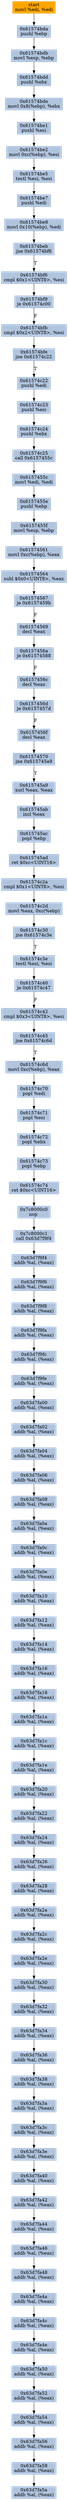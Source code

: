 digraph G {
node[shape=rectangle,style=filled,fillcolor=lightsteelblue,color=lightsteelblue]
bgcolor="transparent"
a0x61574bd8movl_edi_edi[label="start\nmovl %edi, %edi",color="lightgrey",fillcolor="orange"];
a0x61574bdapushl_ebp[label="0x61574bda\npushl %ebp"];
a0x61574bdbmovl_esp_ebp[label="0x61574bdb\nmovl %esp, %ebp"];
a0x61574bddpushl_ebx[label="0x61574bdd\npushl %ebx"];
a0x61574bdemovl_0x8ebp__ebx[label="0x61574bde\nmovl 0x8(%ebp), %ebx"];
a0x61574be1pushl_esi[label="0x61574be1\npushl %esi"];
a0x61574be2movl_0xcebp__esi[label="0x61574be2\nmovl 0xc(%ebp), %esi"];
a0x61574be5testl_esi_esi[label="0x61574be5\ntestl %esi, %esi"];
a0x61574be7pushl_edi[label="0x61574be7\npushl %edi"];
a0x61574be8movl_0x10ebp__edi[label="0x61574be8\nmovl 0x10(%ebp), %edi"];
a0x61574bebjne_0x61574bf6[label="0x61574beb\njne 0x61574bf6"];
a0x61574bf6cmpl_0x1UINT8_esi[label="0x61574bf6\ncmpl $0x1<UINT8>, %esi"];
a0x61574bf9je_0x61574c00[label="0x61574bf9\nje 0x61574c00"];
a0x61574bfbcmpl_0x2UINT8_esi[label="0x61574bfb\ncmpl $0x2<UINT8>, %esi"];
a0x61574bfejne_0x61574c22[label="0x61574bfe\njne 0x61574c22"];
a0x61574c22pushl_edi[label="0x61574c22\npushl %edi"];
a0x61574c23pushl_esi[label="0x61574c23\npushl %esi"];
a0x61574c24pushl_ebx[label="0x61574c24\npushl %ebx"];
a0x61574c25call_0x6157455c[label="0x61574c25\ncall 0x6157455c"];
a0x6157455cmovl_edi_edi[label="0x6157455c\nmovl %edi, %edi"];
a0x6157455epushl_ebp[label="0x6157455e\npushl %ebp"];
a0x6157455fmovl_esp_ebp[label="0x6157455f\nmovl %esp, %ebp"];
a0x61574561movl_0xcebp__eax[label="0x61574561\nmovl 0xc(%ebp), %eax"];
a0x61574564subl_0x0UINT8_eax[label="0x61574564\nsubl $0x0<UINT8>, %eax"];
a0x61574567je_0x6157459b[label="0x61574567\nje 0x6157459b"];
a0x61574569decl_eax[label="0x61574569\ndecl %eax"];
a0x6157456aje_0x61574588[label="0x6157456a\nje 0x61574588"];
a0x6157456cdecl_eax[label="0x6157456c\ndecl %eax"];
a0x6157456dje_0x6157457d[label="0x6157456d\nje 0x6157457d"];
a0x6157456fdecl_eax[label="0x6157456f\ndecl %eax"];
a0x61574570jne_0x615745a9[label="0x61574570\njne 0x615745a9"];
a0x615745a9xorl_eax_eax[label="0x615745a9\nxorl %eax, %eax"];
a0x615745abincl_eax[label="0x615745ab\nincl %eax"];
a0x615745acpopl_ebp[label="0x615745ac\npopl %ebp"];
a0x615745adret_0xcUINT16[label="0x615745ad\nret $0xc<UINT16>"];
a0x61574c2acmpl_0x1UINT8_esi[label="0x61574c2a\ncmpl $0x1<UINT8>, %esi"];
a0x61574c2dmovl_eax_0xcebp_[label="0x61574c2d\nmovl %eax, 0xc(%ebp)"];
a0x61574c30jne_0x61574c3e[label="0x61574c30\njne 0x61574c3e"];
a0x61574c3etestl_esi_esi[label="0x61574c3e\ntestl %esi, %esi"];
a0x61574c40je_0x61574c47[label="0x61574c40\nje 0x61574c47"];
a0x61574c42cmpl_0x3UINT8_esi[label="0x61574c42\ncmpl $0x3<UINT8>, %esi"];
a0x61574c45jne_0x61574c6d[label="0x61574c45\njne 0x61574c6d"];
a0x61574c6dmovl_0xcebp__eax[label="0x61574c6d\nmovl 0xc(%ebp), %eax"];
a0x61574c70popl_edi[label="0x61574c70\npopl %edi"];
a0x61574c71popl_esi[label="0x61574c71\npopl %esi"];
a0x61574c72popl_ebx[label="0x61574c72\npopl %ebx"];
a0x61574c73popl_ebp[label="0x61574c73\npopl %ebp"];
a0x61574c74ret_0xcUINT16[label="0x61574c74\nret $0xc<UINT16>"];
a0x7c8000c0nop_[label="0x7c8000c0\nnop "];
a0x7c8000c1call_0x63d7f9f4[label="0x7c8000c1\ncall 0x63d7f9f4"];
a0x63d7f9f4addb_al_eax_[label="0x63d7f9f4\naddb %al, (%eax)"];
a0x63d7f9f6addb_al_eax_[label="0x63d7f9f6\naddb %al, (%eax)"];
a0x63d7f9f8addb_al_eax_[label="0x63d7f9f8\naddb %al, (%eax)"];
a0x63d7f9faaddb_al_eax_[label="0x63d7f9fa\naddb %al, (%eax)"];
a0x63d7f9fcaddb_al_eax_[label="0x63d7f9fc\naddb %al, (%eax)"];
a0x63d7f9feaddb_al_eax_[label="0x63d7f9fe\naddb %al, (%eax)"];
a0x63d7fa00addb_al_eax_[label="0x63d7fa00\naddb %al, (%eax)"];
a0x63d7fa02addb_al_eax_[label="0x63d7fa02\naddb %al, (%eax)"];
a0x63d7fa04addb_al_eax_[label="0x63d7fa04\naddb %al, (%eax)"];
a0x63d7fa06addb_al_eax_[label="0x63d7fa06\naddb %al, (%eax)"];
a0x63d7fa08addb_al_eax_[label="0x63d7fa08\naddb %al, (%eax)"];
a0x63d7fa0aaddb_al_eax_[label="0x63d7fa0a\naddb %al, (%eax)"];
a0x63d7fa0caddb_al_eax_[label="0x63d7fa0c\naddb %al, (%eax)"];
a0x63d7fa0eaddb_al_eax_[label="0x63d7fa0e\naddb %al, (%eax)"];
a0x63d7fa10addb_al_eax_[label="0x63d7fa10\naddb %al, (%eax)"];
a0x63d7fa12addb_al_eax_[label="0x63d7fa12\naddb %al, (%eax)"];
a0x63d7fa14addb_al_eax_[label="0x63d7fa14\naddb %al, (%eax)"];
a0x63d7fa16addb_al_eax_[label="0x63d7fa16\naddb %al, (%eax)"];
a0x63d7fa18addb_al_eax_[label="0x63d7fa18\naddb %al, (%eax)"];
a0x63d7fa1aaddb_al_eax_[label="0x63d7fa1a\naddb %al, (%eax)"];
a0x63d7fa1caddb_al_eax_[label="0x63d7fa1c\naddb %al, (%eax)"];
a0x63d7fa1eaddb_al_eax_[label="0x63d7fa1e\naddb %al, (%eax)"];
a0x63d7fa20addb_al_eax_[label="0x63d7fa20\naddb %al, (%eax)"];
a0x63d7fa22addb_al_eax_[label="0x63d7fa22\naddb %al, (%eax)"];
a0x63d7fa24addb_al_eax_[label="0x63d7fa24\naddb %al, (%eax)"];
a0x63d7fa26addb_al_eax_[label="0x63d7fa26\naddb %al, (%eax)"];
a0x63d7fa28addb_al_eax_[label="0x63d7fa28\naddb %al, (%eax)"];
a0x63d7fa2aaddb_al_eax_[label="0x63d7fa2a\naddb %al, (%eax)"];
a0x63d7fa2caddb_al_eax_[label="0x63d7fa2c\naddb %al, (%eax)"];
a0x63d7fa2eaddb_al_eax_[label="0x63d7fa2e\naddb %al, (%eax)"];
a0x63d7fa30addb_al_eax_[label="0x63d7fa30\naddb %al, (%eax)"];
a0x63d7fa32addb_al_eax_[label="0x63d7fa32\naddb %al, (%eax)"];
a0x63d7fa34addb_al_eax_[label="0x63d7fa34\naddb %al, (%eax)"];
a0x63d7fa36addb_al_eax_[label="0x63d7fa36\naddb %al, (%eax)"];
a0x63d7fa38addb_al_eax_[label="0x63d7fa38\naddb %al, (%eax)"];
a0x63d7fa3aaddb_al_eax_[label="0x63d7fa3a\naddb %al, (%eax)"];
a0x63d7fa3caddb_al_eax_[label="0x63d7fa3c\naddb %al, (%eax)"];
a0x63d7fa3eaddb_al_eax_[label="0x63d7fa3e\naddb %al, (%eax)"];
a0x63d7fa40addb_al_eax_[label="0x63d7fa40\naddb %al, (%eax)"];
a0x63d7fa42addb_al_eax_[label="0x63d7fa42\naddb %al, (%eax)"];
a0x63d7fa44addb_al_eax_[label="0x63d7fa44\naddb %al, (%eax)"];
a0x63d7fa46addb_al_eax_[label="0x63d7fa46\naddb %al, (%eax)"];
a0x63d7fa48addb_al_eax_[label="0x63d7fa48\naddb %al, (%eax)"];
a0x63d7fa4aaddb_al_eax_[label="0x63d7fa4a\naddb %al, (%eax)"];
a0x63d7fa4caddb_al_eax_[label="0x63d7fa4c\naddb %al, (%eax)"];
a0x63d7fa4eaddb_al_eax_[label="0x63d7fa4e\naddb %al, (%eax)"];
a0x63d7fa50addb_al_eax_[label="0x63d7fa50\naddb %al, (%eax)"];
a0x63d7fa52addb_al_eax_[label="0x63d7fa52\naddb %al, (%eax)"];
a0x63d7fa54addb_al_eax_[label="0x63d7fa54\naddb %al, (%eax)"];
a0x63d7fa56addb_al_eax_[label="0x63d7fa56\naddb %al, (%eax)"];
a0x63d7fa58addb_al_eax_[label="0x63d7fa58\naddb %al, (%eax)"];
a0x63d7fa5aaddb_al_eax_[label="0x63d7fa5a\naddb %al, (%eax)"];
a0x61574bd8movl_edi_edi -> a0x61574bdapushl_ebp [color="#000000"];
a0x61574bdapushl_ebp -> a0x61574bdbmovl_esp_ebp [color="#000000"];
a0x61574bdbmovl_esp_ebp -> a0x61574bddpushl_ebx [color="#000000"];
a0x61574bddpushl_ebx -> a0x61574bdemovl_0x8ebp__ebx [color="#000000"];
a0x61574bdemovl_0x8ebp__ebx -> a0x61574be1pushl_esi [color="#000000"];
a0x61574be1pushl_esi -> a0x61574be2movl_0xcebp__esi [color="#000000"];
a0x61574be2movl_0xcebp__esi -> a0x61574be5testl_esi_esi [color="#000000"];
a0x61574be5testl_esi_esi -> a0x61574be7pushl_edi [color="#000000"];
a0x61574be7pushl_edi -> a0x61574be8movl_0x10ebp__edi [color="#000000"];
a0x61574be8movl_0x10ebp__edi -> a0x61574bebjne_0x61574bf6 [color="#000000"];
a0x61574bebjne_0x61574bf6 -> a0x61574bf6cmpl_0x1UINT8_esi [color="#000000",label="T"];
a0x61574bf6cmpl_0x1UINT8_esi -> a0x61574bf9je_0x61574c00 [color="#000000"];
a0x61574bf9je_0x61574c00 -> a0x61574bfbcmpl_0x2UINT8_esi [color="#000000",label="F"];
a0x61574bfbcmpl_0x2UINT8_esi -> a0x61574bfejne_0x61574c22 [color="#000000"];
a0x61574bfejne_0x61574c22 -> a0x61574c22pushl_edi [color="#000000",label="T"];
a0x61574c22pushl_edi -> a0x61574c23pushl_esi [color="#000000"];
a0x61574c23pushl_esi -> a0x61574c24pushl_ebx [color="#000000"];
a0x61574c24pushl_ebx -> a0x61574c25call_0x6157455c [color="#000000"];
a0x61574c25call_0x6157455c -> a0x6157455cmovl_edi_edi [color="#000000"];
a0x6157455cmovl_edi_edi -> a0x6157455epushl_ebp [color="#000000"];
a0x6157455epushl_ebp -> a0x6157455fmovl_esp_ebp [color="#000000"];
a0x6157455fmovl_esp_ebp -> a0x61574561movl_0xcebp__eax [color="#000000"];
a0x61574561movl_0xcebp__eax -> a0x61574564subl_0x0UINT8_eax [color="#000000"];
a0x61574564subl_0x0UINT8_eax -> a0x61574567je_0x6157459b [color="#000000"];
a0x61574567je_0x6157459b -> a0x61574569decl_eax [color="#000000",label="F"];
a0x61574569decl_eax -> a0x6157456aje_0x61574588 [color="#000000"];
a0x6157456aje_0x61574588 -> a0x6157456cdecl_eax [color="#000000",label="F"];
a0x6157456cdecl_eax -> a0x6157456dje_0x6157457d [color="#000000"];
a0x6157456dje_0x6157457d -> a0x6157456fdecl_eax [color="#000000",label="F"];
a0x6157456fdecl_eax -> a0x61574570jne_0x615745a9 [color="#000000"];
a0x61574570jne_0x615745a9 -> a0x615745a9xorl_eax_eax [color="#000000",label="T"];
a0x615745a9xorl_eax_eax -> a0x615745abincl_eax [color="#000000"];
a0x615745abincl_eax -> a0x615745acpopl_ebp [color="#000000"];
a0x615745acpopl_ebp -> a0x615745adret_0xcUINT16 [color="#000000"];
a0x615745adret_0xcUINT16 -> a0x61574c2acmpl_0x1UINT8_esi [color="#000000"];
a0x61574c2acmpl_0x1UINT8_esi -> a0x61574c2dmovl_eax_0xcebp_ [color="#000000"];
a0x61574c2dmovl_eax_0xcebp_ -> a0x61574c30jne_0x61574c3e [color="#000000"];
a0x61574c30jne_0x61574c3e -> a0x61574c3etestl_esi_esi [color="#000000",label="T"];
a0x61574c3etestl_esi_esi -> a0x61574c40je_0x61574c47 [color="#000000"];
a0x61574c40je_0x61574c47 -> a0x61574c42cmpl_0x3UINT8_esi [color="#000000",label="F"];
a0x61574c42cmpl_0x3UINT8_esi -> a0x61574c45jne_0x61574c6d [color="#000000"];
a0x61574c45jne_0x61574c6d -> a0x61574c6dmovl_0xcebp__eax [color="#000000",label="T"];
a0x61574c6dmovl_0xcebp__eax -> a0x61574c70popl_edi [color="#000000"];
a0x61574c70popl_edi -> a0x61574c71popl_esi [color="#000000"];
a0x61574c71popl_esi -> a0x61574c72popl_ebx [color="#000000"];
a0x61574c72popl_ebx -> a0x61574c73popl_ebp [color="#000000"];
a0x61574c73popl_ebp -> a0x61574c74ret_0xcUINT16 [color="#000000"];
a0x61574c74ret_0xcUINT16 -> a0x7c8000c0nop_ [color="#000000"];
a0x7c8000c0nop_ -> a0x7c8000c1call_0x63d7f9f4 [color="#000000"];
a0x7c8000c1call_0x63d7f9f4 -> a0x63d7f9f4addb_al_eax_ [color="#000000"];
a0x63d7f9f4addb_al_eax_ -> a0x63d7f9f6addb_al_eax_ [color="#000000"];
a0x63d7f9f6addb_al_eax_ -> a0x63d7f9f8addb_al_eax_ [color="#000000"];
a0x63d7f9f8addb_al_eax_ -> a0x63d7f9faaddb_al_eax_ [color="#000000"];
a0x63d7f9faaddb_al_eax_ -> a0x63d7f9fcaddb_al_eax_ [color="#000000"];
a0x63d7f9fcaddb_al_eax_ -> a0x63d7f9feaddb_al_eax_ [color="#000000"];
a0x63d7f9feaddb_al_eax_ -> a0x63d7fa00addb_al_eax_ [color="#000000"];
a0x63d7fa00addb_al_eax_ -> a0x63d7fa02addb_al_eax_ [color="#000000"];
a0x63d7fa02addb_al_eax_ -> a0x63d7fa04addb_al_eax_ [color="#000000"];
a0x63d7fa04addb_al_eax_ -> a0x63d7fa06addb_al_eax_ [color="#000000"];
a0x63d7fa06addb_al_eax_ -> a0x63d7fa08addb_al_eax_ [color="#000000"];
a0x63d7fa08addb_al_eax_ -> a0x63d7fa0aaddb_al_eax_ [color="#000000"];
a0x63d7fa0aaddb_al_eax_ -> a0x63d7fa0caddb_al_eax_ [color="#000000"];
a0x63d7fa0caddb_al_eax_ -> a0x63d7fa0eaddb_al_eax_ [color="#000000"];
a0x63d7fa0eaddb_al_eax_ -> a0x63d7fa10addb_al_eax_ [color="#000000"];
a0x63d7fa10addb_al_eax_ -> a0x63d7fa12addb_al_eax_ [color="#000000"];
a0x63d7fa12addb_al_eax_ -> a0x63d7fa14addb_al_eax_ [color="#000000"];
a0x63d7fa14addb_al_eax_ -> a0x63d7fa16addb_al_eax_ [color="#000000"];
a0x63d7fa16addb_al_eax_ -> a0x63d7fa18addb_al_eax_ [color="#000000"];
a0x63d7fa18addb_al_eax_ -> a0x63d7fa1aaddb_al_eax_ [color="#000000"];
a0x63d7fa1aaddb_al_eax_ -> a0x63d7fa1caddb_al_eax_ [color="#000000"];
a0x63d7fa1caddb_al_eax_ -> a0x63d7fa1eaddb_al_eax_ [color="#000000"];
a0x63d7fa1eaddb_al_eax_ -> a0x63d7fa20addb_al_eax_ [color="#000000"];
a0x63d7fa20addb_al_eax_ -> a0x63d7fa22addb_al_eax_ [color="#000000"];
a0x63d7fa22addb_al_eax_ -> a0x63d7fa24addb_al_eax_ [color="#000000"];
a0x63d7fa24addb_al_eax_ -> a0x63d7fa26addb_al_eax_ [color="#000000"];
a0x63d7fa26addb_al_eax_ -> a0x63d7fa28addb_al_eax_ [color="#000000"];
a0x63d7fa28addb_al_eax_ -> a0x63d7fa2aaddb_al_eax_ [color="#000000"];
a0x63d7fa2aaddb_al_eax_ -> a0x63d7fa2caddb_al_eax_ [color="#000000"];
a0x63d7fa2caddb_al_eax_ -> a0x63d7fa2eaddb_al_eax_ [color="#000000"];
a0x63d7fa2eaddb_al_eax_ -> a0x63d7fa30addb_al_eax_ [color="#000000"];
a0x63d7fa30addb_al_eax_ -> a0x63d7fa32addb_al_eax_ [color="#000000"];
a0x63d7fa32addb_al_eax_ -> a0x63d7fa34addb_al_eax_ [color="#000000"];
a0x63d7fa34addb_al_eax_ -> a0x63d7fa36addb_al_eax_ [color="#000000"];
a0x63d7fa36addb_al_eax_ -> a0x63d7fa38addb_al_eax_ [color="#000000"];
a0x63d7fa38addb_al_eax_ -> a0x63d7fa3aaddb_al_eax_ [color="#000000"];
a0x63d7fa3aaddb_al_eax_ -> a0x63d7fa3caddb_al_eax_ [color="#000000"];
a0x63d7fa3caddb_al_eax_ -> a0x63d7fa3eaddb_al_eax_ [color="#000000"];
a0x63d7fa3eaddb_al_eax_ -> a0x63d7fa40addb_al_eax_ [color="#000000"];
a0x63d7fa40addb_al_eax_ -> a0x63d7fa42addb_al_eax_ [color="#000000"];
a0x63d7fa42addb_al_eax_ -> a0x63d7fa44addb_al_eax_ [color="#000000"];
a0x63d7fa44addb_al_eax_ -> a0x63d7fa46addb_al_eax_ [color="#000000"];
a0x63d7fa46addb_al_eax_ -> a0x63d7fa48addb_al_eax_ [color="#000000"];
a0x63d7fa48addb_al_eax_ -> a0x63d7fa4aaddb_al_eax_ [color="#000000"];
a0x63d7fa4aaddb_al_eax_ -> a0x63d7fa4caddb_al_eax_ [color="#000000"];
a0x63d7fa4caddb_al_eax_ -> a0x63d7fa4eaddb_al_eax_ [color="#000000"];
a0x63d7fa4eaddb_al_eax_ -> a0x63d7fa50addb_al_eax_ [color="#000000"];
a0x63d7fa50addb_al_eax_ -> a0x63d7fa52addb_al_eax_ [color="#000000"];
a0x63d7fa52addb_al_eax_ -> a0x63d7fa54addb_al_eax_ [color="#000000"];
a0x63d7fa54addb_al_eax_ -> a0x63d7fa56addb_al_eax_ [color="#000000"];
a0x63d7fa56addb_al_eax_ -> a0x63d7fa58addb_al_eax_ [color="#000000"];
a0x63d7fa58addb_al_eax_ -> a0x63d7fa5aaddb_al_eax_ [color="#000000"];
}
